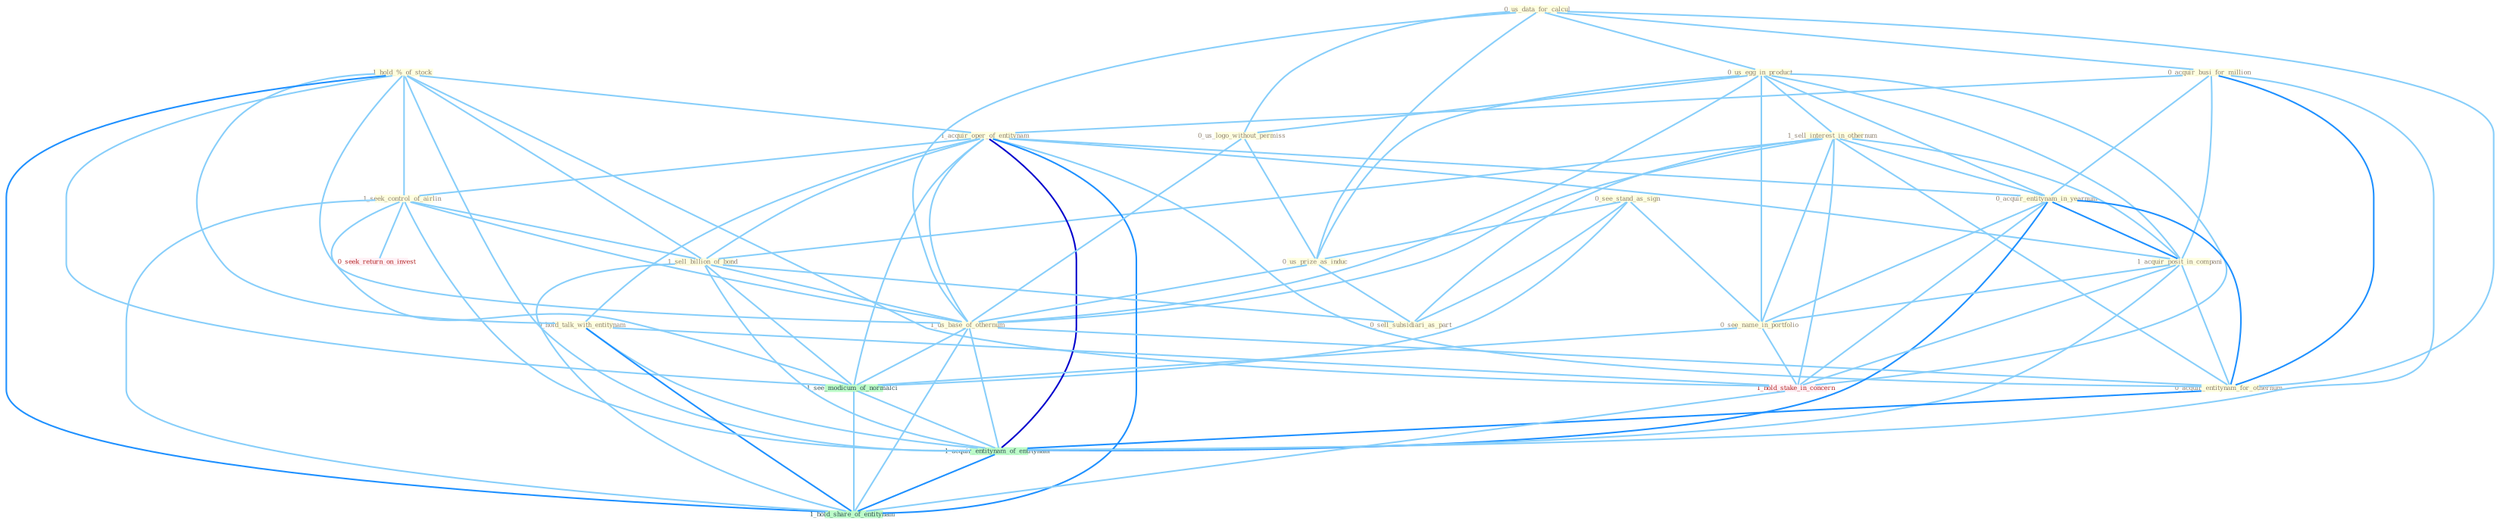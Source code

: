Graph G{ 
    node
    [shape=polygon,style=filled,width=.5,height=.06,color="#BDFCC9",fixedsize=true,fontsize=4,
    fontcolor="#2f4f4f"];
    {node
    [color="#ffffe0", fontcolor="#8b7d6b"] "1_hold_%_of_stock " "0_us_data_for_calcul " "0_see_stand_as_sign " "0_us_egg_in_product " "0_acquir_busi_for_million " "1_sell_interest_in_othernum " "1_acquir_oper_of_entitynam " "0_us_logo_without_permiss " "0_acquir_entitynam_in_yearnum " "1_acquir_posit_in_compani " "0_hold_talk_with_entitynam " "1_seek_control_of_airlin " "0_us_prize_as_induc " "0_see_name_in_portfolio " "1_sell_billion_of_bond " "1_us_base_of_othernum " "0_sell_subsidiari_as_part " "0_acquir_entitynam_for_othernum "}
{node [color="#fff0f5", fontcolor="#b22222"] "1_hold_stake_in_concern " "0_seek_return_on_invest "}
edge [color="#B0E2FF"];

	"1_hold_%_of_stock " -- "1_acquir_oper_of_entitynam " [w="1", color="#87cefa" ];
	"1_hold_%_of_stock " -- "0_hold_talk_with_entitynam " [w="1", color="#87cefa" ];
	"1_hold_%_of_stock " -- "1_seek_control_of_airlin " [w="1", color="#87cefa" ];
	"1_hold_%_of_stock " -- "1_sell_billion_of_bond " [w="1", color="#87cefa" ];
	"1_hold_%_of_stock " -- "1_us_base_of_othernum " [w="1", color="#87cefa" ];
	"1_hold_%_of_stock " -- "1_hold_stake_in_concern " [w="1", color="#87cefa" ];
	"1_hold_%_of_stock " -- "1_see_modicum_of_normalci " [w="1", color="#87cefa" ];
	"1_hold_%_of_stock " -- "1_acquir_entitynam_of_entitynam " [w="1", color="#87cefa" ];
	"1_hold_%_of_stock " -- "1_hold_share_of_entitynam " [w="2", color="#1e90ff" , len=0.8];
	"0_us_data_for_calcul " -- "0_us_egg_in_product " [w="1", color="#87cefa" ];
	"0_us_data_for_calcul " -- "0_acquir_busi_for_million " [w="1", color="#87cefa" ];
	"0_us_data_for_calcul " -- "0_us_logo_without_permiss " [w="1", color="#87cefa" ];
	"0_us_data_for_calcul " -- "0_us_prize_as_induc " [w="1", color="#87cefa" ];
	"0_us_data_for_calcul " -- "1_us_base_of_othernum " [w="1", color="#87cefa" ];
	"0_us_data_for_calcul " -- "0_acquir_entitynam_for_othernum " [w="1", color="#87cefa" ];
	"0_see_stand_as_sign " -- "0_us_prize_as_induc " [w="1", color="#87cefa" ];
	"0_see_stand_as_sign " -- "0_see_name_in_portfolio " [w="1", color="#87cefa" ];
	"0_see_stand_as_sign " -- "0_sell_subsidiari_as_part " [w="1", color="#87cefa" ];
	"0_see_stand_as_sign " -- "1_see_modicum_of_normalci " [w="1", color="#87cefa" ];
	"0_us_egg_in_product " -- "1_sell_interest_in_othernum " [w="1", color="#87cefa" ];
	"0_us_egg_in_product " -- "0_us_logo_without_permiss " [w="1", color="#87cefa" ];
	"0_us_egg_in_product " -- "0_acquir_entitynam_in_yearnum " [w="1", color="#87cefa" ];
	"0_us_egg_in_product " -- "1_acquir_posit_in_compani " [w="1", color="#87cefa" ];
	"0_us_egg_in_product " -- "0_us_prize_as_induc " [w="1", color="#87cefa" ];
	"0_us_egg_in_product " -- "0_see_name_in_portfolio " [w="1", color="#87cefa" ];
	"0_us_egg_in_product " -- "1_us_base_of_othernum " [w="1", color="#87cefa" ];
	"0_us_egg_in_product " -- "1_hold_stake_in_concern " [w="1", color="#87cefa" ];
	"0_acquir_busi_for_million " -- "1_acquir_oper_of_entitynam " [w="1", color="#87cefa" ];
	"0_acquir_busi_for_million " -- "0_acquir_entitynam_in_yearnum " [w="1", color="#87cefa" ];
	"0_acquir_busi_for_million " -- "1_acquir_posit_in_compani " [w="1", color="#87cefa" ];
	"0_acquir_busi_for_million " -- "0_acquir_entitynam_for_othernum " [w="2", color="#1e90ff" , len=0.8];
	"0_acquir_busi_for_million " -- "1_acquir_entitynam_of_entitynam " [w="1", color="#87cefa" ];
	"1_sell_interest_in_othernum " -- "0_acquir_entitynam_in_yearnum " [w="1", color="#87cefa" ];
	"1_sell_interest_in_othernum " -- "1_acquir_posit_in_compani " [w="1", color="#87cefa" ];
	"1_sell_interest_in_othernum " -- "0_see_name_in_portfolio " [w="1", color="#87cefa" ];
	"1_sell_interest_in_othernum " -- "1_sell_billion_of_bond " [w="1", color="#87cefa" ];
	"1_sell_interest_in_othernum " -- "1_us_base_of_othernum " [w="1", color="#87cefa" ];
	"1_sell_interest_in_othernum " -- "0_sell_subsidiari_as_part " [w="1", color="#87cefa" ];
	"1_sell_interest_in_othernum " -- "0_acquir_entitynam_for_othernum " [w="1", color="#87cefa" ];
	"1_sell_interest_in_othernum " -- "1_hold_stake_in_concern " [w="1", color="#87cefa" ];
	"1_acquir_oper_of_entitynam " -- "0_acquir_entitynam_in_yearnum " [w="1", color="#87cefa" ];
	"1_acquir_oper_of_entitynam " -- "1_acquir_posit_in_compani " [w="1", color="#87cefa" ];
	"1_acquir_oper_of_entitynam " -- "0_hold_talk_with_entitynam " [w="1", color="#87cefa" ];
	"1_acquir_oper_of_entitynam " -- "1_seek_control_of_airlin " [w="1", color="#87cefa" ];
	"1_acquir_oper_of_entitynam " -- "1_sell_billion_of_bond " [w="1", color="#87cefa" ];
	"1_acquir_oper_of_entitynam " -- "1_us_base_of_othernum " [w="1", color="#87cefa" ];
	"1_acquir_oper_of_entitynam " -- "0_acquir_entitynam_for_othernum " [w="1", color="#87cefa" ];
	"1_acquir_oper_of_entitynam " -- "1_see_modicum_of_normalci " [w="1", color="#87cefa" ];
	"1_acquir_oper_of_entitynam " -- "1_acquir_entitynam_of_entitynam " [w="3", color="#0000cd" , len=0.6];
	"1_acquir_oper_of_entitynam " -- "1_hold_share_of_entitynam " [w="2", color="#1e90ff" , len=0.8];
	"0_us_logo_without_permiss " -- "0_us_prize_as_induc " [w="1", color="#87cefa" ];
	"0_us_logo_without_permiss " -- "1_us_base_of_othernum " [w="1", color="#87cefa" ];
	"0_acquir_entitynam_in_yearnum " -- "1_acquir_posit_in_compani " [w="2", color="#1e90ff" , len=0.8];
	"0_acquir_entitynam_in_yearnum " -- "0_see_name_in_portfolio " [w="1", color="#87cefa" ];
	"0_acquir_entitynam_in_yearnum " -- "0_acquir_entitynam_for_othernum " [w="2", color="#1e90ff" , len=0.8];
	"0_acquir_entitynam_in_yearnum " -- "1_hold_stake_in_concern " [w="1", color="#87cefa" ];
	"0_acquir_entitynam_in_yearnum " -- "1_acquir_entitynam_of_entitynam " [w="2", color="#1e90ff" , len=0.8];
	"1_acquir_posit_in_compani " -- "0_see_name_in_portfolio " [w="1", color="#87cefa" ];
	"1_acquir_posit_in_compani " -- "0_acquir_entitynam_for_othernum " [w="1", color="#87cefa" ];
	"1_acquir_posit_in_compani " -- "1_hold_stake_in_concern " [w="1", color="#87cefa" ];
	"1_acquir_posit_in_compani " -- "1_acquir_entitynam_of_entitynam " [w="1", color="#87cefa" ];
	"0_hold_talk_with_entitynam " -- "1_hold_stake_in_concern " [w="1", color="#87cefa" ];
	"0_hold_talk_with_entitynam " -- "1_acquir_entitynam_of_entitynam " [w="1", color="#87cefa" ];
	"0_hold_talk_with_entitynam " -- "1_hold_share_of_entitynam " [w="2", color="#1e90ff" , len=0.8];
	"1_seek_control_of_airlin " -- "1_sell_billion_of_bond " [w="1", color="#87cefa" ];
	"1_seek_control_of_airlin " -- "1_us_base_of_othernum " [w="1", color="#87cefa" ];
	"1_seek_control_of_airlin " -- "0_seek_return_on_invest " [w="1", color="#87cefa" ];
	"1_seek_control_of_airlin " -- "1_see_modicum_of_normalci " [w="1", color="#87cefa" ];
	"1_seek_control_of_airlin " -- "1_acquir_entitynam_of_entitynam " [w="1", color="#87cefa" ];
	"1_seek_control_of_airlin " -- "1_hold_share_of_entitynam " [w="1", color="#87cefa" ];
	"0_us_prize_as_induc " -- "1_us_base_of_othernum " [w="1", color="#87cefa" ];
	"0_us_prize_as_induc " -- "0_sell_subsidiari_as_part " [w="1", color="#87cefa" ];
	"0_see_name_in_portfolio " -- "1_hold_stake_in_concern " [w="1", color="#87cefa" ];
	"0_see_name_in_portfolio " -- "1_see_modicum_of_normalci " [w="1", color="#87cefa" ];
	"1_sell_billion_of_bond " -- "1_us_base_of_othernum " [w="1", color="#87cefa" ];
	"1_sell_billion_of_bond " -- "0_sell_subsidiari_as_part " [w="1", color="#87cefa" ];
	"1_sell_billion_of_bond " -- "1_see_modicum_of_normalci " [w="1", color="#87cefa" ];
	"1_sell_billion_of_bond " -- "1_acquir_entitynam_of_entitynam " [w="1", color="#87cefa" ];
	"1_sell_billion_of_bond " -- "1_hold_share_of_entitynam " [w="1", color="#87cefa" ];
	"1_us_base_of_othernum " -- "0_acquir_entitynam_for_othernum " [w="1", color="#87cefa" ];
	"1_us_base_of_othernum " -- "1_see_modicum_of_normalci " [w="1", color="#87cefa" ];
	"1_us_base_of_othernum " -- "1_acquir_entitynam_of_entitynam " [w="1", color="#87cefa" ];
	"1_us_base_of_othernum " -- "1_hold_share_of_entitynam " [w="1", color="#87cefa" ];
	"0_acquir_entitynam_for_othernum " -- "1_acquir_entitynam_of_entitynam " [w="2", color="#1e90ff" , len=0.8];
	"1_hold_stake_in_concern " -- "1_hold_share_of_entitynam " [w="1", color="#87cefa" ];
	"1_see_modicum_of_normalci " -- "1_acquir_entitynam_of_entitynam " [w="1", color="#87cefa" ];
	"1_see_modicum_of_normalci " -- "1_hold_share_of_entitynam " [w="1", color="#87cefa" ];
	"1_acquir_entitynam_of_entitynam " -- "1_hold_share_of_entitynam " [w="2", color="#1e90ff" , len=0.8];
}
